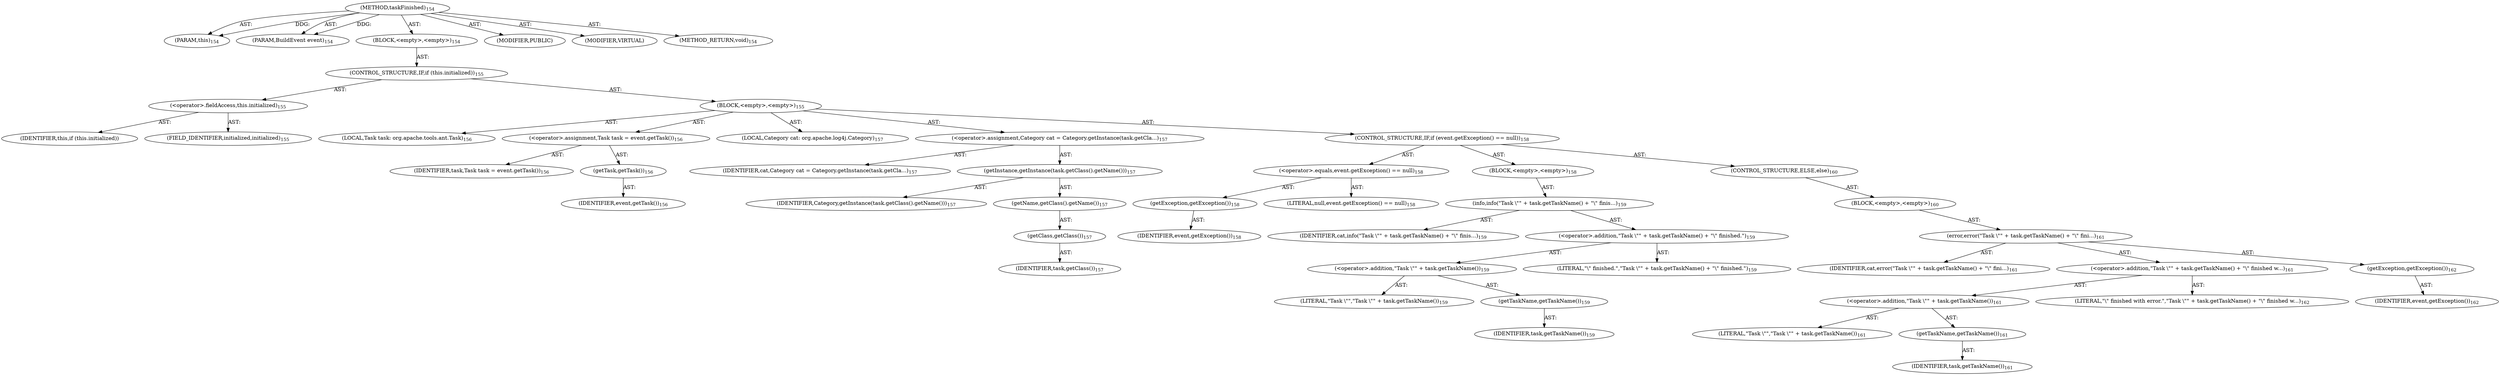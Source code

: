 digraph "taskFinished" {  
"111669149702" [label = <(METHOD,taskFinished)<SUB>154</SUB>> ]
"115964117003" [label = <(PARAM,this)<SUB>154</SUB>> ]
"115964117004" [label = <(PARAM,BuildEvent event)<SUB>154</SUB>> ]
"25769803793" [label = <(BLOCK,&lt;empty&gt;,&lt;empty&gt;)<SUB>154</SUB>> ]
"47244640267" [label = <(CONTROL_STRUCTURE,IF,if (this.initialized))<SUB>155</SUB>> ]
"30064771140" [label = <(&lt;operator&gt;.fieldAccess,this.initialized)<SUB>155</SUB>> ]
"68719476784" [label = <(IDENTIFIER,this,if (this.initialized))> ]
"55834574860" [label = <(FIELD_IDENTIFIER,initialized,initialized)<SUB>155</SUB>> ]
"25769803794" [label = <(BLOCK,&lt;empty&gt;,&lt;empty&gt;)<SUB>155</SUB>> ]
"94489280521" [label = <(LOCAL,Task task: org.apache.tools.ant.Task)<SUB>156</SUB>> ]
"30064771141" [label = <(&lt;operator&gt;.assignment,Task task = event.getTask())<SUB>156</SUB>> ]
"68719476785" [label = <(IDENTIFIER,task,Task task = event.getTask())<SUB>156</SUB>> ]
"30064771142" [label = <(getTask,getTask())<SUB>156</SUB>> ]
"68719476786" [label = <(IDENTIFIER,event,getTask())<SUB>156</SUB>> ]
"94489280522" [label = <(LOCAL,Category cat: org.apache.log4j.Category)<SUB>157</SUB>> ]
"30064771143" [label = <(&lt;operator&gt;.assignment,Category cat = Category.getInstance(task.getCla...)<SUB>157</SUB>> ]
"68719476787" [label = <(IDENTIFIER,cat,Category cat = Category.getInstance(task.getCla...)<SUB>157</SUB>> ]
"30064771144" [label = <(getInstance,getInstance(task.getClass().getName()))<SUB>157</SUB>> ]
"68719476788" [label = <(IDENTIFIER,Category,getInstance(task.getClass().getName()))<SUB>157</SUB>> ]
"30064771145" [label = <(getName,getClass().getName())<SUB>157</SUB>> ]
"30064771146" [label = <(getClass,getClass())<SUB>157</SUB>> ]
"68719476789" [label = <(IDENTIFIER,task,getClass())<SUB>157</SUB>> ]
"47244640268" [label = <(CONTROL_STRUCTURE,IF,if (event.getException() == null))<SUB>158</SUB>> ]
"30064771147" [label = <(&lt;operator&gt;.equals,event.getException() == null)<SUB>158</SUB>> ]
"30064771148" [label = <(getException,getException())<SUB>158</SUB>> ]
"68719476790" [label = <(IDENTIFIER,event,getException())<SUB>158</SUB>> ]
"90194313234" [label = <(LITERAL,null,event.getException() == null)<SUB>158</SUB>> ]
"25769803795" [label = <(BLOCK,&lt;empty&gt;,&lt;empty&gt;)<SUB>158</SUB>> ]
"30064771149" [label = <(info,info(&quot;Task \&quot;&quot; + task.getTaskName() + &quot;\&quot; finis...)<SUB>159</SUB>> ]
"68719476791" [label = <(IDENTIFIER,cat,info(&quot;Task \&quot;&quot; + task.getTaskName() + &quot;\&quot; finis...)<SUB>159</SUB>> ]
"30064771150" [label = <(&lt;operator&gt;.addition,&quot;Task \&quot;&quot; + task.getTaskName() + &quot;\&quot; finished.&quot;)<SUB>159</SUB>> ]
"30064771151" [label = <(&lt;operator&gt;.addition,&quot;Task \&quot;&quot; + task.getTaskName())<SUB>159</SUB>> ]
"90194313235" [label = <(LITERAL,&quot;Task \&quot;&quot;,&quot;Task \&quot;&quot; + task.getTaskName())<SUB>159</SUB>> ]
"30064771152" [label = <(getTaskName,getTaskName())<SUB>159</SUB>> ]
"68719476792" [label = <(IDENTIFIER,task,getTaskName())<SUB>159</SUB>> ]
"90194313236" [label = <(LITERAL,&quot;\&quot; finished.&quot;,&quot;Task \&quot;&quot; + task.getTaskName() + &quot;\&quot; finished.&quot;)<SUB>159</SUB>> ]
"47244640269" [label = <(CONTROL_STRUCTURE,ELSE,else)<SUB>160</SUB>> ]
"25769803796" [label = <(BLOCK,&lt;empty&gt;,&lt;empty&gt;)<SUB>160</SUB>> ]
"30064771153" [label = <(error,error(&quot;Task \&quot;&quot; + task.getTaskName() + &quot;\&quot; fini...)<SUB>161</SUB>> ]
"68719476793" [label = <(IDENTIFIER,cat,error(&quot;Task \&quot;&quot; + task.getTaskName() + &quot;\&quot; fini...)<SUB>161</SUB>> ]
"30064771154" [label = <(&lt;operator&gt;.addition,&quot;Task \&quot;&quot; + task.getTaskName() + &quot;\&quot; finished w...)<SUB>161</SUB>> ]
"30064771155" [label = <(&lt;operator&gt;.addition,&quot;Task \&quot;&quot; + task.getTaskName())<SUB>161</SUB>> ]
"90194313237" [label = <(LITERAL,&quot;Task \&quot;&quot;,&quot;Task \&quot;&quot; + task.getTaskName())<SUB>161</SUB>> ]
"30064771156" [label = <(getTaskName,getTaskName())<SUB>161</SUB>> ]
"68719476794" [label = <(IDENTIFIER,task,getTaskName())<SUB>161</SUB>> ]
"90194313238" [label = <(LITERAL,&quot;\&quot; finished with error.&quot;,&quot;Task \&quot;&quot; + task.getTaskName() + &quot;\&quot; finished w...)<SUB>162</SUB>> ]
"30064771157" [label = <(getException,getException())<SUB>162</SUB>> ]
"68719476795" [label = <(IDENTIFIER,event,getException())<SUB>162</SUB>> ]
"133143986189" [label = <(MODIFIER,PUBLIC)> ]
"133143986190" [label = <(MODIFIER,VIRTUAL)> ]
"128849018886" [label = <(METHOD_RETURN,void)<SUB>154</SUB>> ]
  "111669149702" -> "115964117003"  [ label = "AST: "] 
  "111669149702" -> "115964117004"  [ label = "AST: "] 
  "111669149702" -> "25769803793"  [ label = "AST: "] 
  "111669149702" -> "133143986189"  [ label = "AST: "] 
  "111669149702" -> "133143986190"  [ label = "AST: "] 
  "111669149702" -> "128849018886"  [ label = "AST: "] 
  "25769803793" -> "47244640267"  [ label = "AST: "] 
  "47244640267" -> "30064771140"  [ label = "AST: "] 
  "47244640267" -> "25769803794"  [ label = "AST: "] 
  "30064771140" -> "68719476784"  [ label = "AST: "] 
  "30064771140" -> "55834574860"  [ label = "AST: "] 
  "25769803794" -> "94489280521"  [ label = "AST: "] 
  "25769803794" -> "30064771141"  [ label = "AST: "] 
  "25769803794" -> "94489280522"  [ label = "AST: "] 
  "25769803794" -> "30064771143"  [ label = "AST: "] 
  "25769803794" -> "47244640268"  [ label = "AST: "] 
  "30064771141" -> "68719476785"  [ label = "AST: "] 
  "30064771141" -> "30064771142"  [ label = "AST: "] 
  "30064771142" -> "68719476786"  [ label = "AST: "] 
  "30064771143" -> "68719476787"  [ label = "AST: "] 
  "30064771143" -> "30064771144"  [ label = "AST: "] 
  "30064771144" -> "68719476788"  [ label = "AST: "] 
  "30064771144" -> "30064771145"  [ label = "AST: "] 
  "30064771145" -> "30064771146"  [ label = "AST: "] 
  "30064771146" -> "68719476789"  [ label = "AST: "] 
  "47244640268" -> "30064771147"  [ label = "AST: "] 
  "47244640268" -> "25769803795"  [ label = "AST: "] 
  "47244640268" -> "47244640269"  [ label = "AST: "] 
  "30064771147" -> "30064771148"  [ label = "AST: "] 
  "30064771147" -> "90194313234"  [ label = "AST: "] 
  "30064771148" -> "68719476790"  [ label = "AST: "] 
  "25769803795" -> "30064771149"  [ label = "AST: "] 
  "30064771149" -> "68719476791"  [ label = "AST: "] 
  "30064771149" -> "30064771150"  [ label = "AST: "] 
  "30064771150" -> "30064771151"  [ label = "AST: "] 
  "30064771150" -> "90194313236"  [ label = "AST: "] 
  "30064771151" -> "90194313235"  [ label = "AST: "] 
  "30064771151" -> "30064771152"  [ label = "AST: "] 
  "30064771152" -> "68719476792"  [ label = "AST: "] 
  "47244640269" -> "25769803796"  [ label = "AST: "] 
  "25769803796" -> "30064771153"  [ label = "AST: "] 
  "30064771153" -> "68719476793"  [ label = "AST: "] 
  "30064771153" -> "30064771154"  [ label = "AST: "] 
  "30064771153" -> "30064771157"  [ label = "AST: "] 
  "30064771154" -> "30064771155"  [ label = "AST: "] 
  "30064771154" -> "90194313238"  [ label = "AST: "] 
  "30064771155" -> "90194313237"  [ label = "AST: "] 
  "30064771155" -> "30064771156"  [ label = "AST: "] 
  "30064771156" -> "68719476794"  [ label = "AST: "] 
  "30064771157" -> "68719476795"  [ label = "AST: "] 
  "111669149702" -> "115964117003"  [ label = "DDG: "] 
  "111669149702" -> "115964117004"  [ label = "DDG: "] 
}

